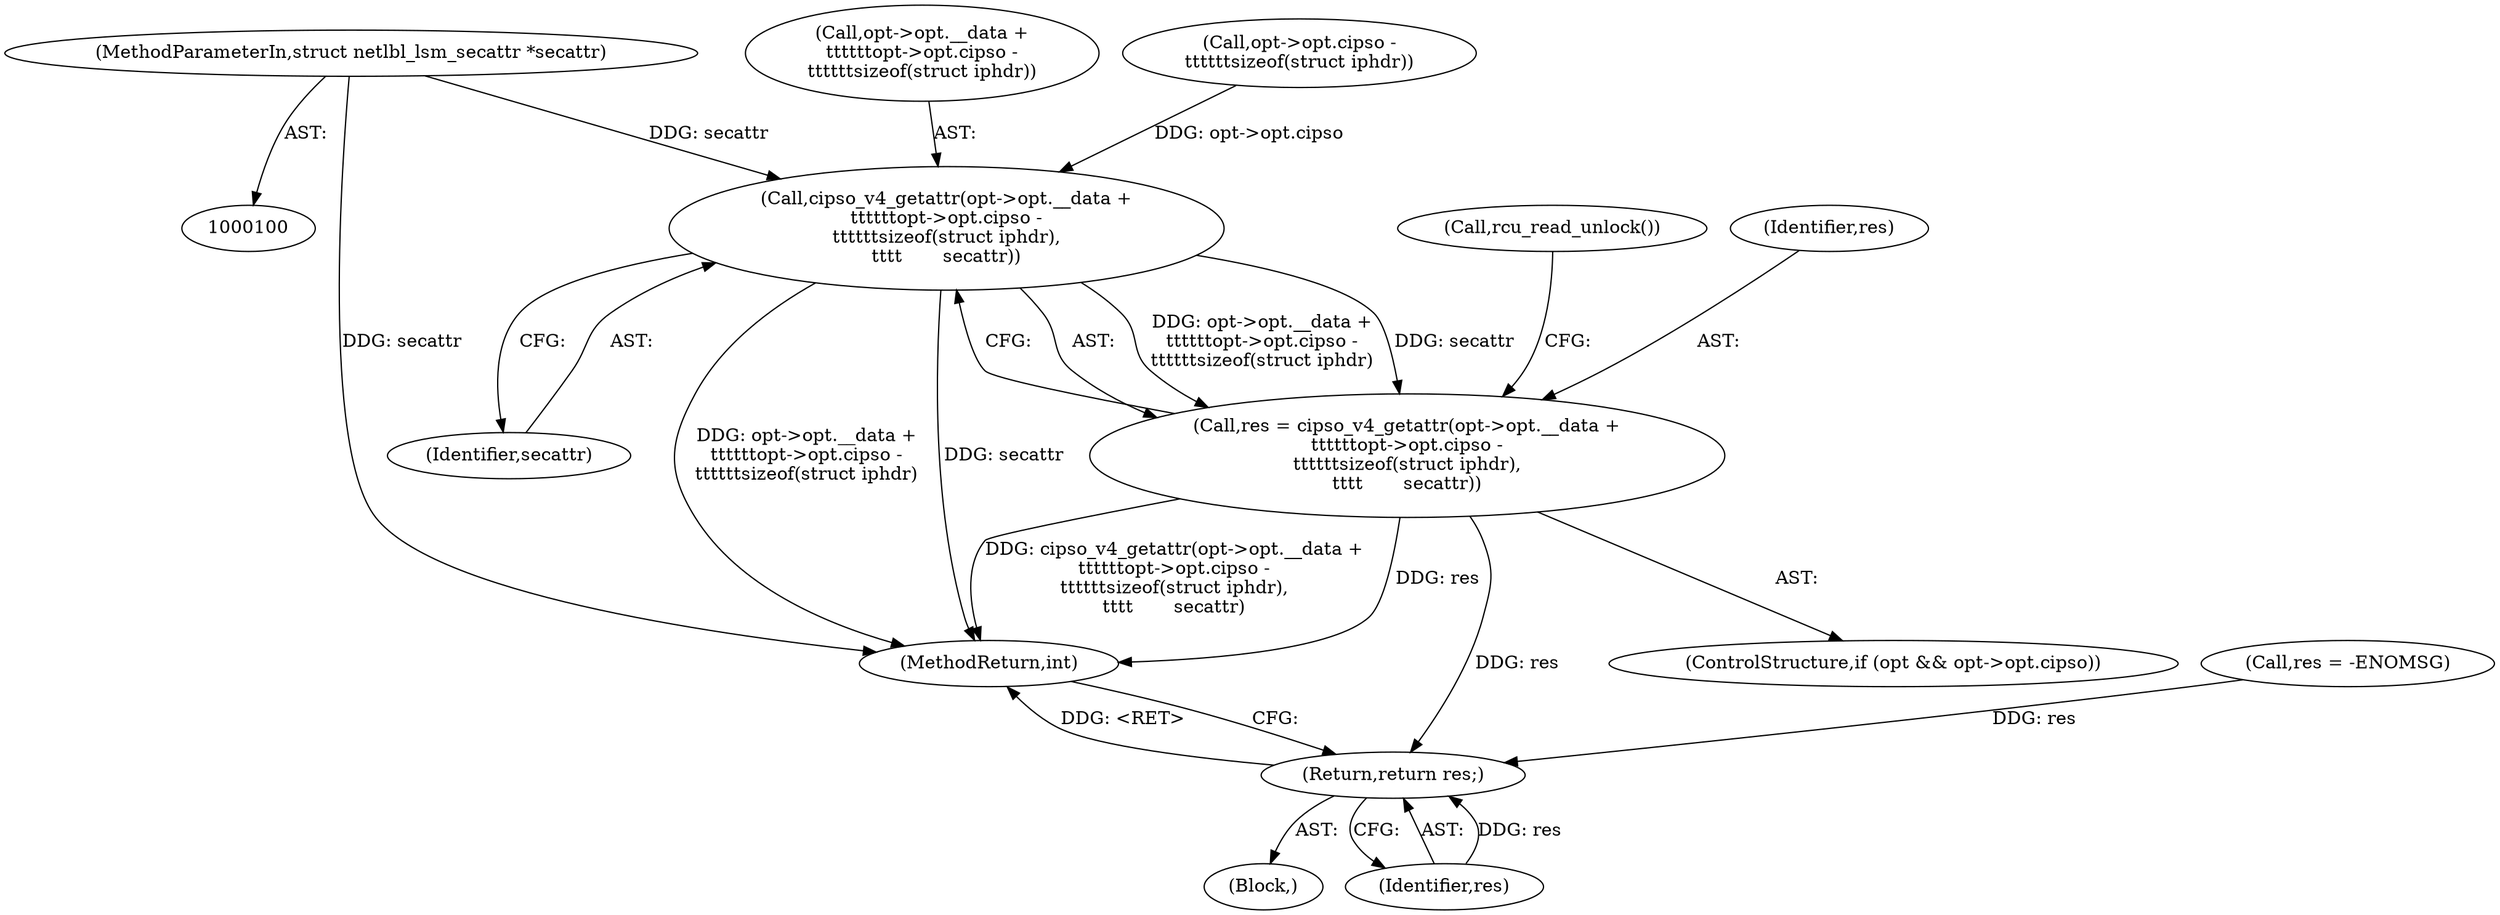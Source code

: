digraph "0_linux_f6d8bd051c391c1c0458a30b2a7abcd939329259_9@pointer" {
"1000102" [label="(MethodParameterIn,struct netlbl_lsm_secattr *secattr)"];
"1000128" [label="(Call,cipso_v4_getattr(opt->opt.__data +\n\t\t\t\t\t\topt->opt.cipso -\n\t\t\t\t\t\tsizeof(struct iphdr),\n\t\t\t\t       secattr))"];
"1000126" [label="(Call,res = cipso_v4_getattr(opt->opt.__data +\n\t\t\t\t\t\topt->opt.cipso -\n\t\t\t\t\t\tsizeof(struct iphdr),\n\t\t\t\t       secattr))"];
"1000145" [label="(Return,return res;)"];
"1000143" [label="(Identifier,secattr)"];
"1000102" [label="(MethodParameterIn,struct netlbl_lsm_secattr *secattr)"];
"1000129" [label="(Call,opt->opt.__data +\n\t\t\t\t\t\topt->opt.cipso -\n\t\t\t\t\t\tsizeof(struct iphdr))"];
"1000144" [label="(Call,rcu_read_unlock())"];
"1000126" [label="(Call,res = cipso_v4_getattr(opt->opt.__data +\n\t\t\t\t\t\topt->opt.cipso -\n\t\t\t\t\t\tsizeof(struct iphdr),\n\t\t\t\t       secattr))"];
"1000106" [label="(Call,res = -ENOMSG)"];
"1000128" [label="(Call,cipso_v4_getattr(opt->opt.__data +\n\t\t\t\t\t\topt->opt.cipso -\n\t\t\t\t\t\tsizeof(struct iphdr),\n\t\t\t\t       secattr))"];
"1000135" [label="(Call,opt->opt.cipso -\n\t\t\t\t\t\tsizeof(struct iphdr))"];
"1000118" [label="(ControlStructure,if (opt && opt->opt.cipso))"];
"1000127" [label="(Identifier,res)"];
"1000147" [label="(MethodReturn,int)"];
"1000145" [label="(Return,return res;)"];
"1000103" [label="(Block,)"];
"1000146" [label="(Identifier,res)"];
"1000102" -> "1000100"  [label="AST: "];
"1000102" -> "1000147"  [label="DDG: secattr"];
"1000102" -> "1000128"  [label="DDG: secattr"];
"1000128" -> "1000126"  [label="AST: "];
"1000128" -> "1000143"  [label="CFG: "];
"1000129" -> "1000128"  [label="AST: "];
"1000143" -> "1000128"  [label="AST: "];
"1000126" -> "1000128"  [label="CFG: "];
"1000128" -> "1000147"  [label="DDG: opt->opt.__data +\n\t\t\t\t\t\topt->opt.cipso -\n\t\t\t\t\t\tsizeof(struct iphdr)"];
"1000128" -> "1000147"  [label="DDG: secattr"];
"1000128" -> "1000126"  [label="DDG: opt->opt.__data +\n\t\t\t\t\t\topt->opt.cipso -\n\t\t\t\t\t\tsizeof(struct iphdr)"];
"1000128" -> "1000126"  [label="DDG: secattr"];
"1000135" -> "1000128"  [label="DDG: opt->opt.cipso"];
"1000126" -> "1000118"  [label="AST: "];
"1000127" -> "1000126"  [label="AST: "];
"1000144" -> "1000126"  [label="CFG: "];
"1000126" -> "1000147"  [label="DDG: res"];
"1000126" -> "1000147"  [label="DDG: cipso_v4_getattr(opt->opt.__data +\n\t\t\t\t\t\topt->opt.cipso -\n\t\t\t\t\t\tsizeof(struct iphdr),\n\t\t\t\t       secattr)"];
"1000126" -> "1000145"  [label="DDG: res"];
"1000145" -> "1000103"  [label="AST: "];
"1000145" -> "1000146"  [label="CFG: "];
"1000146" -> "1000145"  [label="AST: "];
"1000147" -> "1000145"  [label="CFG: "];
"1000145" -> "1000147"  [label="DDG: <RET>"];
"1000146" -> "1000145"  [label="DDG: res"];
"1000106" -> "1000145"  [label="DDG: res"];
}
